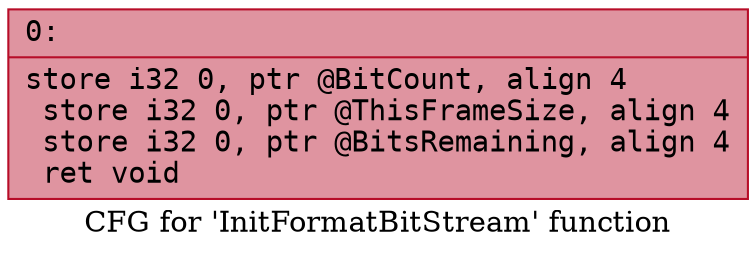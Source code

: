 digraph "CFG for 'InitFormatBitStream' function" {
	label="CFG for 'InitFormatBitStream' function";

	Node0x6000039da300 [shape=record,color="#b70d28ff", style=filled, fillcolor="#b70d2870" fontname="Courier",label="{0:\l|  store i32 0, ptr @BitCount, align 4\l  store i32 0, ptr @ThisFrameSize, align 4\l  store i32 0, ptr @BitsRemaining, align 4\l  ret void\l}"];
}
